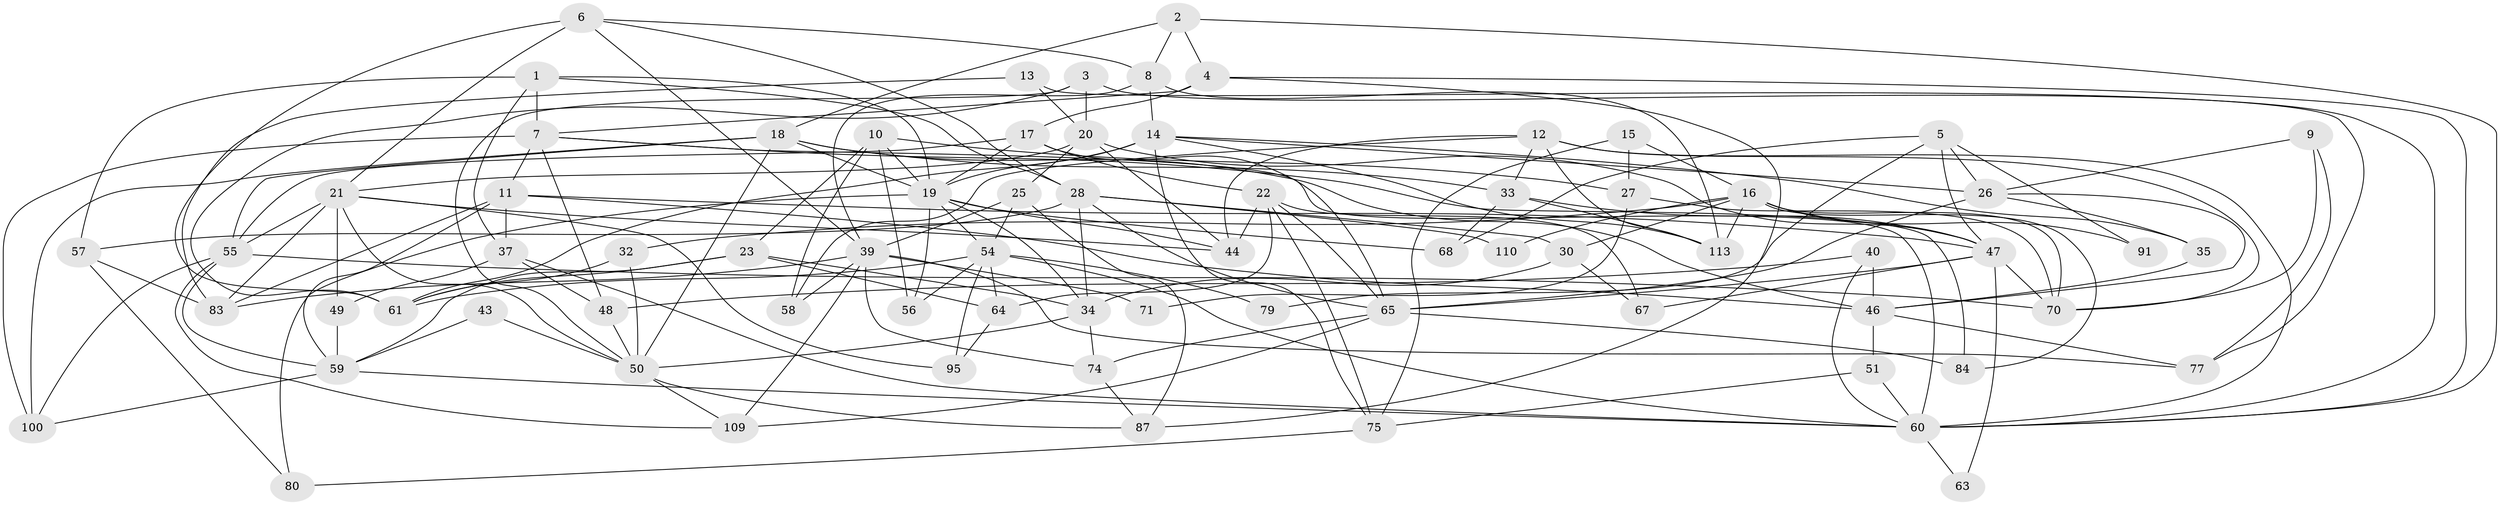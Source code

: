 // original degree distribution, {5: 0.16521739130434782, 4: 0.28695652173913044, 3: 0.2782608695652174, 2: 0.12173913043478261, 6: 0.11304347826086956, 7: 0.017391304347826087, 8: 0.008695652173913044, 9: 0.008695652173913044}
// Generated by graph-tools (version 1.1) at 2025/41/03/06/25 10:41:59]
// undirected, 72 vertices, 179 edges
graph export_dot {
graph [start="1"]
  node [color=gray90,style=filled];
  1;
  2 [super="+92"];
  3;
  4;
  5 [super="+29"];
  6 [super="+53"];
  7 [super="+52"];
  8 [super="+115"];
  9;
  10;
  11 [super="+42"];
  12 [super="+73"];
  13;
  14 [super="+72"];
  15;
  16 [super="+31"];
  17 [super="+89"];
  18 [super="+36"];
  19 [super="+38"];
  20 [super="+88"];
  21 [super="+103"];
  22 [super="+24"];
  23 [super="+41"];
  25;
  26 [super="+69"];
  27 [super="+81"];
  28 [super="+86"];
  30 [super="+96"];
  32;
  33 [super="+45"];
  34 [super="+82"];
  35;
  37 [super="+93"];
  39 [super="+98"];
  40;
  43;
  44 [super="+62"];
  46 [super="+66"];
  47 [super="+111"];
  48;
  49;
  50 [super="+99"];
  51;
  54 [super="+94"];
  55 [super="+97"];
  56;
  57 [super="+105"];
  58 [super="+104"];
  59;
  60 [super="+85"];
  61 [super="+112"];
  63;
  64 [super="+106"];
  65 [super="+102"];
  67 [super="+107"];
  68;
  70 [super="+90"];
  71;
  74 [super="+101"];
  75 [super="+76"];
  77 [super="+78"];
  79;
  80;
  83;
  84;
  87;
  91;
  95;
  100 [super="+108"];
  109;
  110;
  113 [super="+114"];
  1 -- 28;
  1 -- 57;
  1 -- 37;
  1 -- 7;
  1 -- 19;
  2 -- 4;
  2 -- 60;
  2 -- 18;
  2 -- 8;
  3 -- 50;
  3 -- 20;
  3 -- 61;
  3 -- 60;
  4 -- 7;
  4 -- 87;
  4 -- 17;
  4 -- 60;
  5 -- 68;
  5 -- 79;
  5 -- 26;
  5 -- 91;
  5 -- 47;
  6 -- 61;
  6 -- 21;
  6 -- 39;
  6 -- 28;
  6 -- 8;
  7 -- 100;
  7 -- 60;
  7 -- 84;
  7 -- 11 [weight=2];
  7 -- 48;
  8 -- 39;
  8 -- 14;
  8 -- 113;
  9 -- 26;
  9 -- 77;
  9 -- 70;
  10 -- 56;
  10 -- 19;
  10 -- 27;
  10 -- 58;
  10 -- 23;
  11 -- 59 [weight=2];
  11 -- 83;
  11 -- 46;
  11 -- 47;
  11 -- 37;
  12 -- 60;
  12 -- 58;
  12 -- 70;
  12 -- 44;
  12 -- 113;
  12 -- 33;
  13 -- 83;
  13 -- 77;
  13 -- 20;
  14 -- 113;
  14 -- 26;
  14 -- 35;
  14 -- 75;
  14 -- 61;
  14 -- 19;
  15 -- 16;
  15 -- 75;
  15 -- 27;
  16 -- 84;
  16 -- 113;
  16 -- 47;
  16 -- 32;
  16 -- 70;
  16 -- 110;
  16 -- 91;
  16 -- 30;
  17 -- 65;
  17 -- 22;
  17 -- 55;
  17 -- 19;
  18 -- 19;
  18 -- 33 [weight=2];
  18 -- 55;
  18 -- 50;
  18 -- 100;
  18 -- 46;
  19 -- 68;
  19 -- 80;
  19 -- 54;
  19 -- 56;
  19 -- 44;
  19 -- 34;
  20 -- 25 [weight=2];
  20 -- 21;
  20 -- 47;
  20 -- 44;
  21 -- 50;
  21 -- 83;
  21 -- 55 [weight=2];
  21 -- 49;
  21 -- 44;
  21 -- 95;
  22 -- 67;
  22 -- 75;
  22 -- 65;
  22 -- 64;
  22 -- 44;
  23 -- 64;
  23 -- 34;
  23 -- 59;
  23 -- 61;
  25 -- 87;
  25 -- 54;
  25 -- 39;
  26 -- 65 [weight=2];
  26 -- 46;
  26 -- 35;
  27 -- 70;
  27 -- 71;
  28 -- 34;
  28 -- 110;
  28 -- 57;
  28 -- 65;
  28 -- 30;
  30 -- 34 [weight=2];
  30 -- 67;
  32 -- 50;
  32 -- 61;
  33 -- 68;
  33 -- 47;
  33 -- 113;
  34 -- 74;
  34 -- 50;
  35 -- 46;
  37 -- 60;
  37 -- 49;
  37 -- 48;
  39 -- 83;
  39 -- 58;
  39 -- 109;
  39 -- 71;
  39 -- 77;
  39 -- 74;
  40 -- 48;
  40 -- 60;
  40 -- 46;
  43 -- 59;
  43 -- 50;
  46 -- 51;
  46 -- 77;
  47 -- 63;
  47 -- 65;
  47 -- 70;
  47 -- 67;
  48 -- 50;
  49 -- 59;
  50 -- 87;
  50 -- 109;
  51 -- 75;
  51 -- 60;
  54 -- 79;
  54 -- 56;
  54 -- 95;
  54 -- 60;
  54 -- 64;
  54 -- 61;
  55 -- 59;
  55 -- 70;
  55 -- 100;
  55 -- 109;
  57 -- 83;
  57 -- 80;
  59 -- 60;
  59 -- 100;
  60 -- 63;
  64 -- 95;
  65 -- 84;
  65 -- 74;
  65 -- 109;
  74 -- 87;
  75 -- 80;
}
